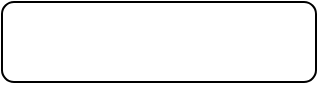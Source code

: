 <mxfile version="16.5.6" type="github">
  <diagram id="CTRHQpLJLAgT-PBREwW2" name="Page-1">
    <mxGraphModel dx="2253" dy="739" grid="1" gridSize="10" guides="1" tooltips="1" connect="1" arrows="1" fold="1" page="1" pageScale="1" pageWidth="827" pageHeight="1169" math="0" shadow="0">
      <root>
        <mxCell id="0" />
        <mxCell id="1" parent="0" />
        <mxCell id="uCTSqyvvW0YgDlBtNeHN-2" value="" style="rounded=1;whiteSpace=wrap;html=1;arcSize=15;" parent="1" vertex="1">
          <mxGeometry x="-827" width="157" height="40" as="geometry" />
        </mxCell>
        <mxCell id="NGdW_WNBAsIHHRRR9Pun-1" style="edgeStyle=orthogonalEdgeStyle;rounded=0;orthogonalLoop=1;jettySize=auto;html=1;exitX=0.5;exitY=1;exitDx=0;exitDy=0;" edge="1" parent="1" source="uCTSqyvvW0YgDlBtNeHN-2" target="uCTSqyvvW0YgDlBtNeHN-2">
          <mxGeometry relative="1" as="geometry" />
        </mxCell>
      </root>
    </mxGraphModel>
  </diagram>
</mxfile>
